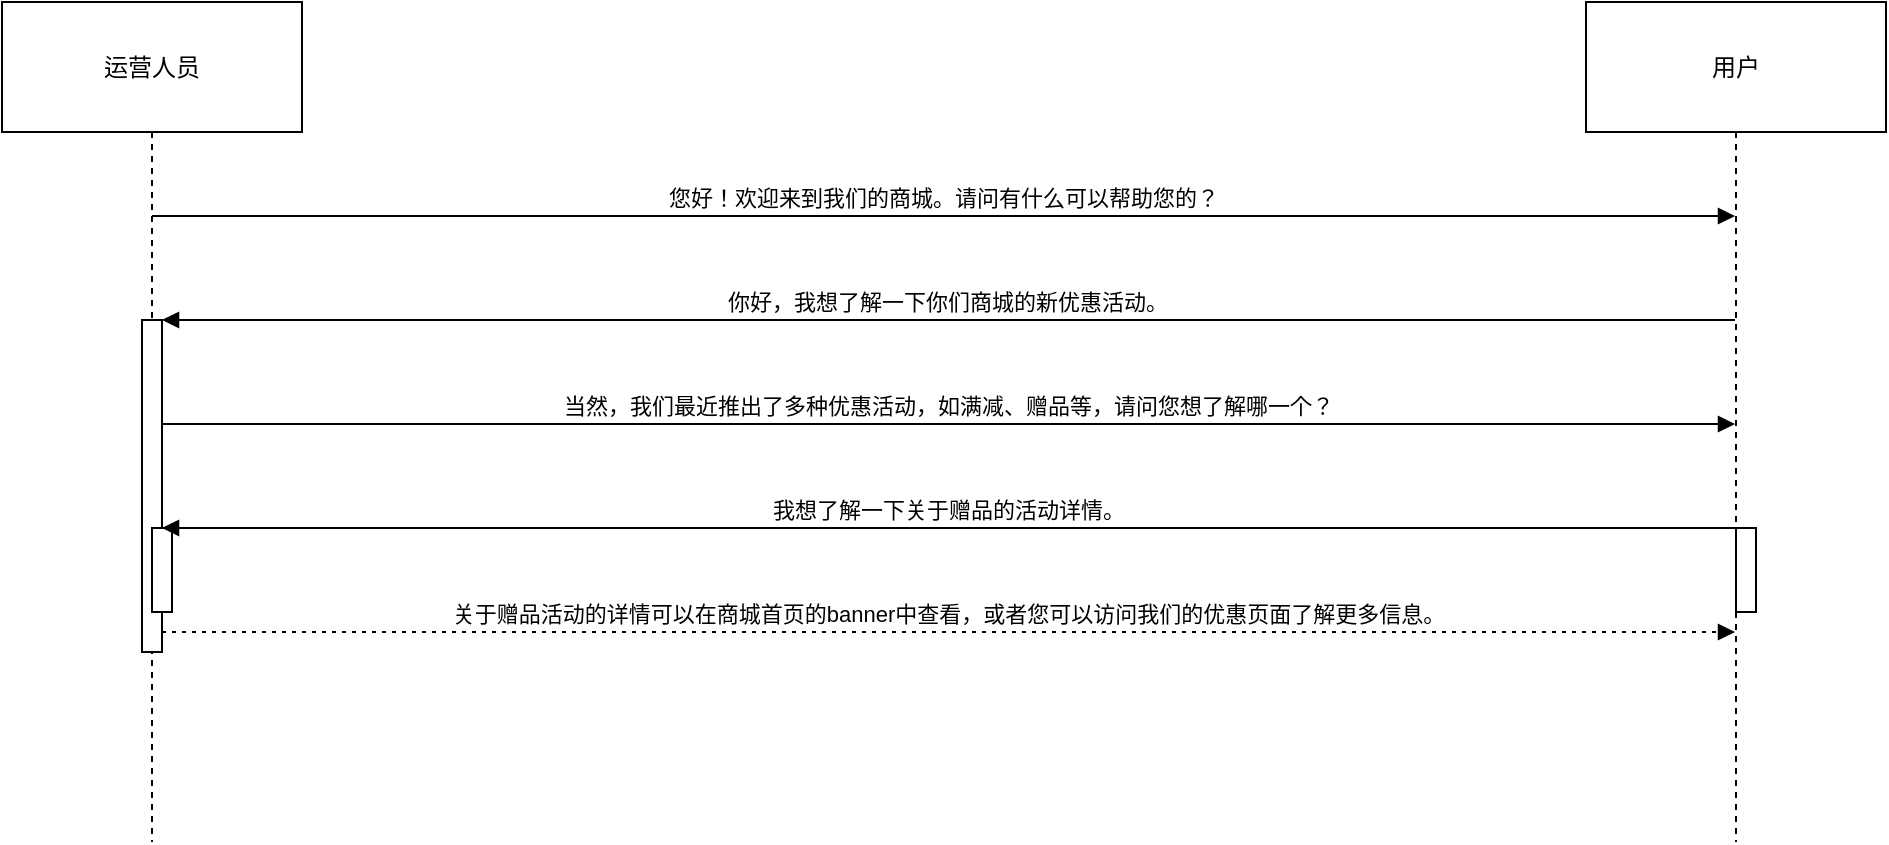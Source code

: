 <mxfile version="24.9.2">
  <diagram name="第 1 页" id="__chDdc17VIFOsxsvFis">
    <mxGraphModel>
      <root>
        <mxCell id="0" />
        <mxCell id="1" parent="0" />
        <mxCell id="2" value="运营人员" style="shape=umlLifeline;perimeter=lifelinePerimeter;whiteSpace=wrap;container=1;dropTarget=0;collapsible=0;recursiveResize=0;outlineConnect=0;portConstraint=eastwest;newEdgeStyle={&quot;edgeStyle&quot;:&quot;elbowEdgeStyle&quot;,&quot;elbow&quot;:&quot;vertical&quot;,&quot;curved&quot;:0,&quot;rounded&quot;:0};size=65;" vertex="1" parent="1">
          <mxGeometry width="150" height="420" as="geometry" />
        </mxCell>
        <mxCell id="4" value="" style="points=[];perimeter=orthogonalPerimeter;outlineConnect=0;targetShapes=umlLifeline;portConstraint=eastwest;newEdgeStyle={&quot;edgeStyle&quot;:&quot;elbowEdgeStyle&quot;,&quot;elbow&quot;:&quot;vertical&quot;,&quot;curved&quot;:0,&quot;rounded&quot;:0}" vertex="1" parent="2">
          <mxGeometry x="70" y="159" width="10" height="166" as="geometry" />
        </mxCell>
        <mxCell id="5" value="" style="points=[];perimeter=orthogonalPerimeter;outlineConnect=0;targetShapes=umlLifeline;portConstraint=eastwest;newEdgeStyle={&quot;edgeStyle&quot;:&quot;elbowEdgeStyle&quot;,&quot;elbow&quot;:&quot;vertical&quot;,&quot;curved&quot;:0,&quot;rounded&quot;:0}" vertex="1" parent="2">
          <mxGeometry x="75" y="263" width="10" height="42" as="geometry" />
        </mxCell>
        <mxCell id="3" value="用户" style="shape=umlLifeline;perimeter=lifelinePerimeter;whiteSpace=wrap;container=1;dropTarget=0;collapsible=0;recursiveResize=0;outlineConnect=0;portConstraint=eastwest;newEdgeStyle={&quot;edgeStyle&quot;:&quot;elbowEdgeStyle&quot;,&quot;elbow&quot;:&quot;vertical&quot;,&quot;curved&quot;:0,&quot;rounded&quot;:0};size=65;" vertex="1" parent="1">
          <mxGeometry x="792" width="150" height="420" as="geometry" />
        </mxCell>
        <mxCell id="6" value="" style="points=[];perimeter=orthogonalPerimeter;outlineConnect=0;targetShapes=umlLifeline;portConstraint=eastwest;newEdgeStyle={&quot;edgeStyle&quot;:&quot;elbowEdgeStyle&quot;,&quot;elbow&quot;:&quot;vertical&quot;,&quot;curved&quot;:0,&quot;rounded&quot;:0}" vertex="1" parent="3">
          <mxGeometry x="75" y="263" width="10" height="42" as="geometry" />
        </mxCell>
        <mxCell id="7" value="您好！欢迎来到我们的商城。请问有什么可以帮助您的？" style="verticalAlign=bottom;edgeStyle=elbowEdgeStyle;elbow=vertical;curved=0;rounded=0;endArrow=block;" edge="1" parent="1" source="2" target="3">
          <mxGeometry relative="1" as="geometry">
            <Array as="points">
              <mxPoint x="480" y="107" />
            </Array>
          </mxGeometry>
        </mxCell>
        <mxCell id="8" value="你好，我想了解一下你们商城的新优惠活动。" style="verticalAlign=bottom;edgeStyle=elbowEdgeStyle;elbow=vertical;curved=0;rounded=0;endArrow=block;" edge="1" parent="1" source="3" target="4">
          <mxGeometry relative="1" as="geometry">
            <Array as="points">
              <mxPoint x="483" y="159" />
            </Array>
          </mxGeometry>
        </mxCell>
        <mxCell id="9" value="当然，我们最近推出了多种优惠活动，如满减、赠品等，请问您想了解哪一个？" style="verticalAlign=bottom;edgeStyle=elbowEdgeStyle;elbow=vertical;curved=0;rounded=0;endArrow=block;" edge="1" parent="1" source="4" target="3">
          <mxGeometry relative="1" as="geometry">
            <Array as="points">
              <mxPoint x="480" y="211" />
            </Array>
          </mxGeometry>
        </mxCell>
        <mxCell id="10" value="我想了解一下关于赠品的活动详情。" style="verticalAlign=bottom;edgeStyle=elbowEdgeStyle;elbow=vertical;curved=0;rounded=0;endArrow=block;" edge="1" parent="1" source="6" target="4">
          <mxGeometry relative="1" as="geometry">
            <Array as="points">
              <mxPoint x="483" y="263" />
            </Array>
          </mxGeometry>
        </mxCell>
        <mxCell id="11" value="关于赠品活动的详情可以在商城首页的banner中查看，或者您可以访问我们的优惠页面了解更多信息。" style="verticalAlign=bottom;edgeStyle=elbowEdgeStyle;elbow=vertical;curved=0;rounded=0;dashed=1;dashPattern=2 3;endArrow=block;" edge="1" parent="1" source="4" target="3">
          <mxGeometry relative="1" as="geometry">
            <Array as="points">
              <mxPoint x="482" y="315" />
            </Array>
          </mxGeometry>
        </mxCell>
      </root>
    </mxGraphModel>
  </diagram>
</mxfile>
